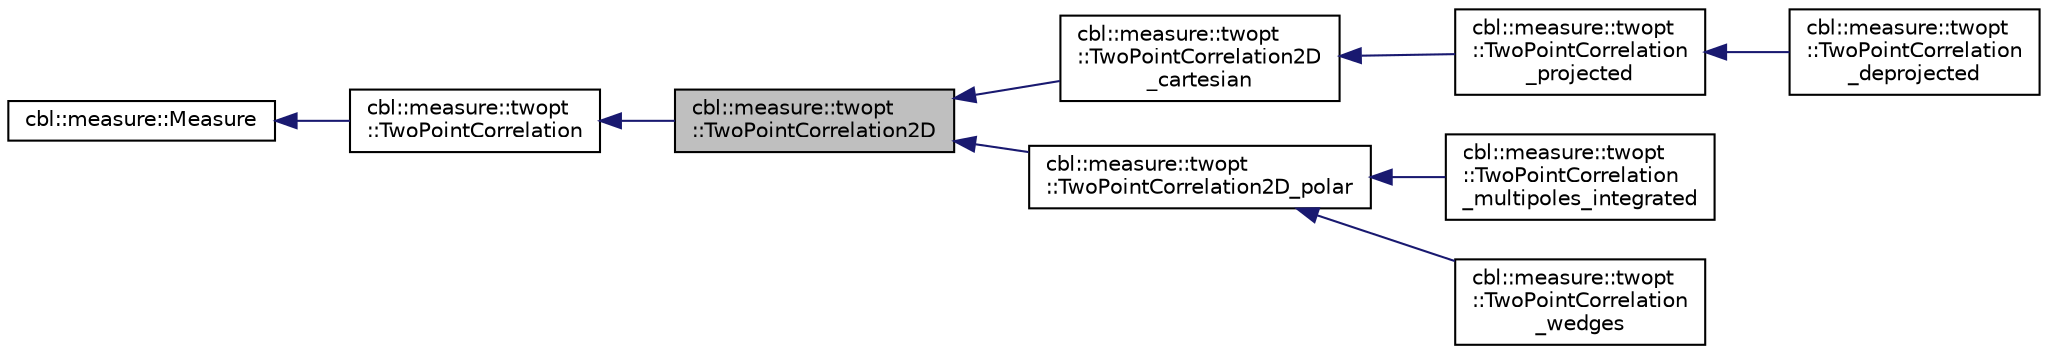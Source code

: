digraph "cbl::measure::twopt::TwoPointCorrelation2D"
{
  edge [fontname="Helvetica",fontsize="10",labelfontname="Helvetica",labelfontsize="10"];
  node [fontname="Helvetica",fontsize="10",shape=record];
  rankdir="LR";
  Node0 [label="cbl::measure::twopt\l::TwoPointCorrelation2D",height=0.2,width=0.4,color="black", fillcolor="grey75", style="filled", fontcolor="black"];
  Node1 -> Node0 [dir="back",color="midnightblue",fontsize="10",style="solid",fontname="Helvetica"];
  Node1 [label="cbl::measure::twopt\l::TwoPointCorrelation",height=0.2,width=0.4,color="black", fillcolor="white", style="filled",URL="$d6/d07/classcbl_1_1measure_1_1twopt_1_1TwoPointCorrelation.html",tooltip="The class TwoPointCorrelation. "];
  Node2 -> Node1 [dir="back",color="midnightblue",fontsize="10",style="solid",fontname="Helvetica"];
  Node2 [label="cbl::measure::Measure",height=0.2,width=0.4,color="black", fillcolor="white", style="filled",URL="$db/d0a/classcbl_1_1measure_1_1Measure.html",tooltip="The class Measure. "];
  Node0 -> Node3 [dir="back",color="midnightblue",fontsize="10",style="solid",fontname="Helvetica"];
  Node3 [label="cbl::measure::twopt\l::TwoPointCorrelation2D\l_cartesian",height=0.2,width=0.4,color="black", fillcolor="white", style="filled",URL="$d5/d63/classcbl_1_1measure_1_1twopt_1_1TwoPointCorrelation2D__cartesian.html",tooltip="The class TwoPointCorrelation2D_cartesian. "];
  Node3 -> Node4 [dir="back",color="midnightblue",fontsize="10",style="solid",fontname="Helvetica"];
  Node4 [label="cbl::measure::twopt\l::TwoPointCorrelation\l_projected",height=0.2,width=0.4,color="black", fillcolor="white", style="filled",URL="$d4/d5c/classcbl_1_1measure_1_1twopt_1_1TwoPointCorrelation__projected.html",tooltip="The class TwoPointCorrelation_projected. "];
  Node4 -> Node5 [dir="back",color="midnightblue",fontsize="10",style="solid",fontname="Helvetica"];
  Node5 [label="cbl::measure::twopt\l::TwoPointCorrelation\l_deprojected",height=0.2,width=0.4,color="black", fillcolor="white", style="filled",URL="$d4/db3/classcbl_1_1measure_1_1twopt_1_1TwoPointCorrelation__deprojected.html",tooltip="The class TwoPointCorrelation_deprojected. "];
  Node0 -> Node6 [dir="back",color="midnightblue",fontsize="10",style="solid",fontname="Helvetica"];
  Node6 [label="cbl::measure::twopt\l::TwoPointCorrelation2D_polar",height=0.2,width=0.4,color="black", fillcolor="white", style="filled",URL="$d6/dcd/classcbl_1_1measure_1_1twopt_1_1TwoPointCorrelation2D__polar.html",tooltip="The class TwoPointCorrelation2D_polar. "];
  Node6 -> Node7 [dir="back",color="midnightblue",fontsize="10",style="solid",fontname="Helvetica"];
  Node7 [label="cbl::measure::twopt\l::TwoPointCorrelation\l_multipoles_integrated",height=0.2,width=0.4,color="black", fillcolor="white", style="filled",URL="$d9/d87/classcbl_1_1measure_1_1twopt_1_1TwoPointCorrelation__multipoles__integrated.html",tooltip="The class TwoPointCorrelation_multipoles_integrated. "];
  Node6 -> Node8 [dir="back",color="midnightblue",fontsize="10",style="solid",fontname="Helvetica"];
  Node8 [label="cbl::measure::twopt\l::TwoPointCorrelation\l_wedges",height=0.2,width=0.4,color="black", fillcolor="white", style="filled",URL="$db/d48/classcbl_1_1measure_1_1twopt_1_1TwoPointCorrelation__wedges.html",tooltip="The class TwoPointCorrelation_wedges. "];
}

